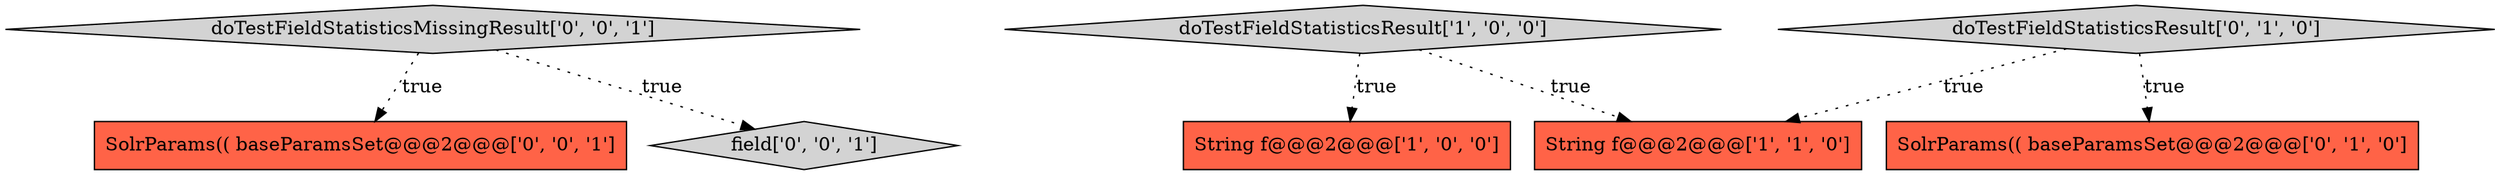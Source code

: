 digraph {
5 [style = filled, label = "SolrParams(( baseParamsSet@@@2@@@['0', '0', '1']", fillcolor = tomato, shape = box image = "AAA0AAABBB3BBB"];
0 [style = filled, label = "doTestFieldStatisticsResult['1', '0', '0']", fillcolor = lightgray, shape = diamond image = "AAA0AAABBB1BBB"];
3 [style = filled, label = "SolrParams(( baseParamsSet@@@2@@@['0', '1', '0']", fillcolor = tomato, shape = box image = "AAA0AAABBB2BBB"];
2 [style = filled, label = "String f@@@2@@@['1', '1', '0']", fillcolor = tomato, shape = box image = "AAA0AAABBB1BBB"];
4 [style = filled, label = "doTestFieldStatisticsResult['0', '1', '0']", fillcolor = lightgray, shape = diamond image = "AAA0AAABBB2BBB"];
7 [style = filled, label = "doTestFieldStatisticsMissingResult['0', '0', '1']", fillcolor = lightgray, shape = diamond image = "AAA0AAABBB3BBB"];
6 [style = filled, label = "field['0', '0', '1']", fillcolor = lightgray, shape = diamond image = "AAA0AAABBB3BBB"];
1 [style = filled, label = "String f@@@2@@@['1', '0', '0']", fillcolor = tomato, shape = box image = "AAA0AAABBB1BBB"];
0->2 [style = dotted, label="true"];
0->1 [style = dotted, label="true"];
4->3 [style = dotted, label="true"];
4->2 [style = dotted, label="true"];
7->5 [style = dotted, label="true"];
7->6 [style = dotted, label="true"];
}
